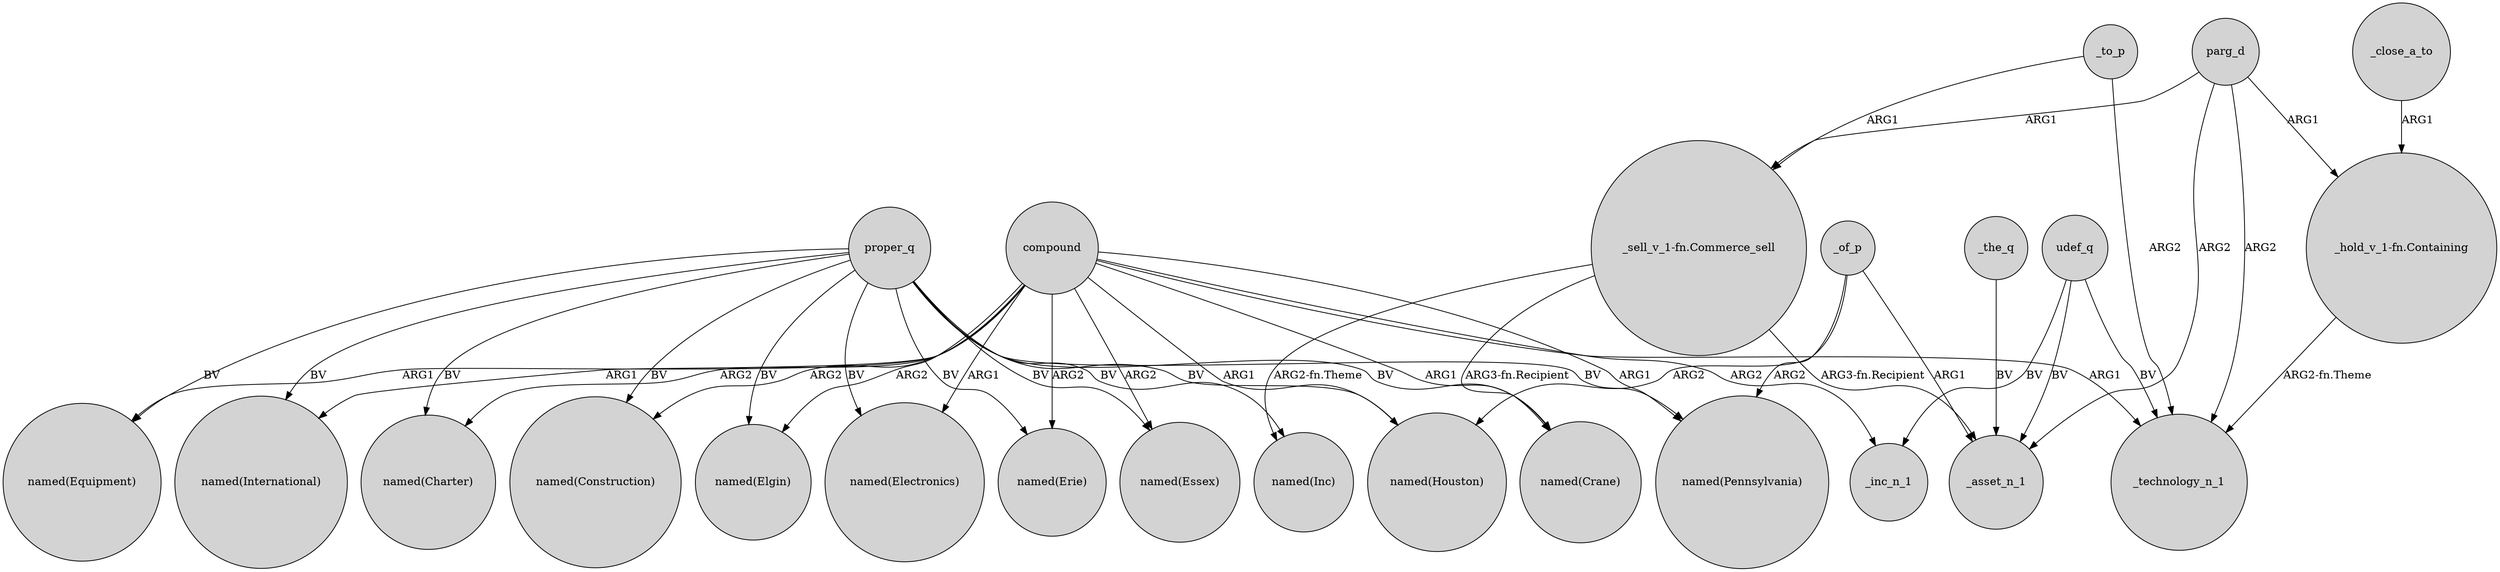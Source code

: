 digraph {
	node [shape=circle style=filled]
	compound -> "named(International)" [label=ARG1]
	_close_a_to -> "_hold_v_1-fn.Containing" [label=ARG1]
	udef_q -> _inc_n_1 [label=BV]
	compound -> _technology_n_1 [label=ARG1]
	proper_q -> "named(Essex)" [label=BV]
	_of_p -> "named(Pennsylvania)" [label=ARG2]
	_to_p -> "_sell_v_1-fn.Commerce_sell" [label=ARG1]
	"_sell_v_1-fn.Commerce_sell" -> _asset_n_1 [label="ARG3-fn.Recipient"]
	compound -> "named(Electronics)" [label=ARG1]
	compound -> "named(Essex)" [label=ARG2]
	compound -> "named(Equipment)" [label=ARG1]
	compound -> "named(Elgin)" [label=ARG2]
	compound -> "named(Erie)" [label=ARG2]
	_to_p -> _technology_n_1 [label=ARG2]
	parg_d -> _technology_n_1 [label=ARG2]
	proper_q -> "named(Charter)" [label=BV]
	parg_d -> "_sell_v_1-fn.Commerce_sell" [label=ARG1]
	_of_p -> "named(Houston)" [label=ARG2]
	proper_q -> "named(Equipment)" [label=BV]
	proper_q -> "named(Crane)" [label=BV]
	udef_q -> _asset_n_1 [label=BV]
	parg_d -> "_hold_v_1-fn.Containing" [label=ARG1]
	"_sell_v_1-fn.Commerce_sell" -> "named(Inc)" [label="ARG2-fn.Theme"]
	proper_q -> "named(Erie)" [label=BV]
	proper_q -> "named(Inc)" [label=BV]
	proper_q -> "named(Construction)" [label=BV]
	_of_p -> _asset_n_1 [label=ARG1]
	compound -> "named(Crane)" [label=ARG1]
	_the_q -> _asset_n_1 [label=BV]
	compound -> "named(Houston)" [label=ARG1]
	proper_q -> "named(Electronics)" [label=BV]
	proper_q -> "named(Elgin)" [label=BV]
	"_sell_v_1-fn.Commerce_sell" -> "named(Crane)" [label="ARG3-fn.Recipient"]
	udef_q -> _technology_n_1 [label=BV]
	proper_q -> "named(Houston)" [label=BV]
	compound -> "named(Charter)" [label=ARG2]
	parg_d -> _asset_n_1 [label=ARG2]
	"_hold_v_1-fn.Containing" -> _technology_n_1 [label="ARG2-fn.Theme"]
	proper_q -> "named(Pennsylvania)" [label=BV]
	compound -> "named(Pennsylvania)" [label=ARG1]
	compound -> _inc_n_1 [label=ARG2]
	compound -> "named(Construction)" [label=ARG2]
	proper_q -> "named(International)" [label=BV]
}
